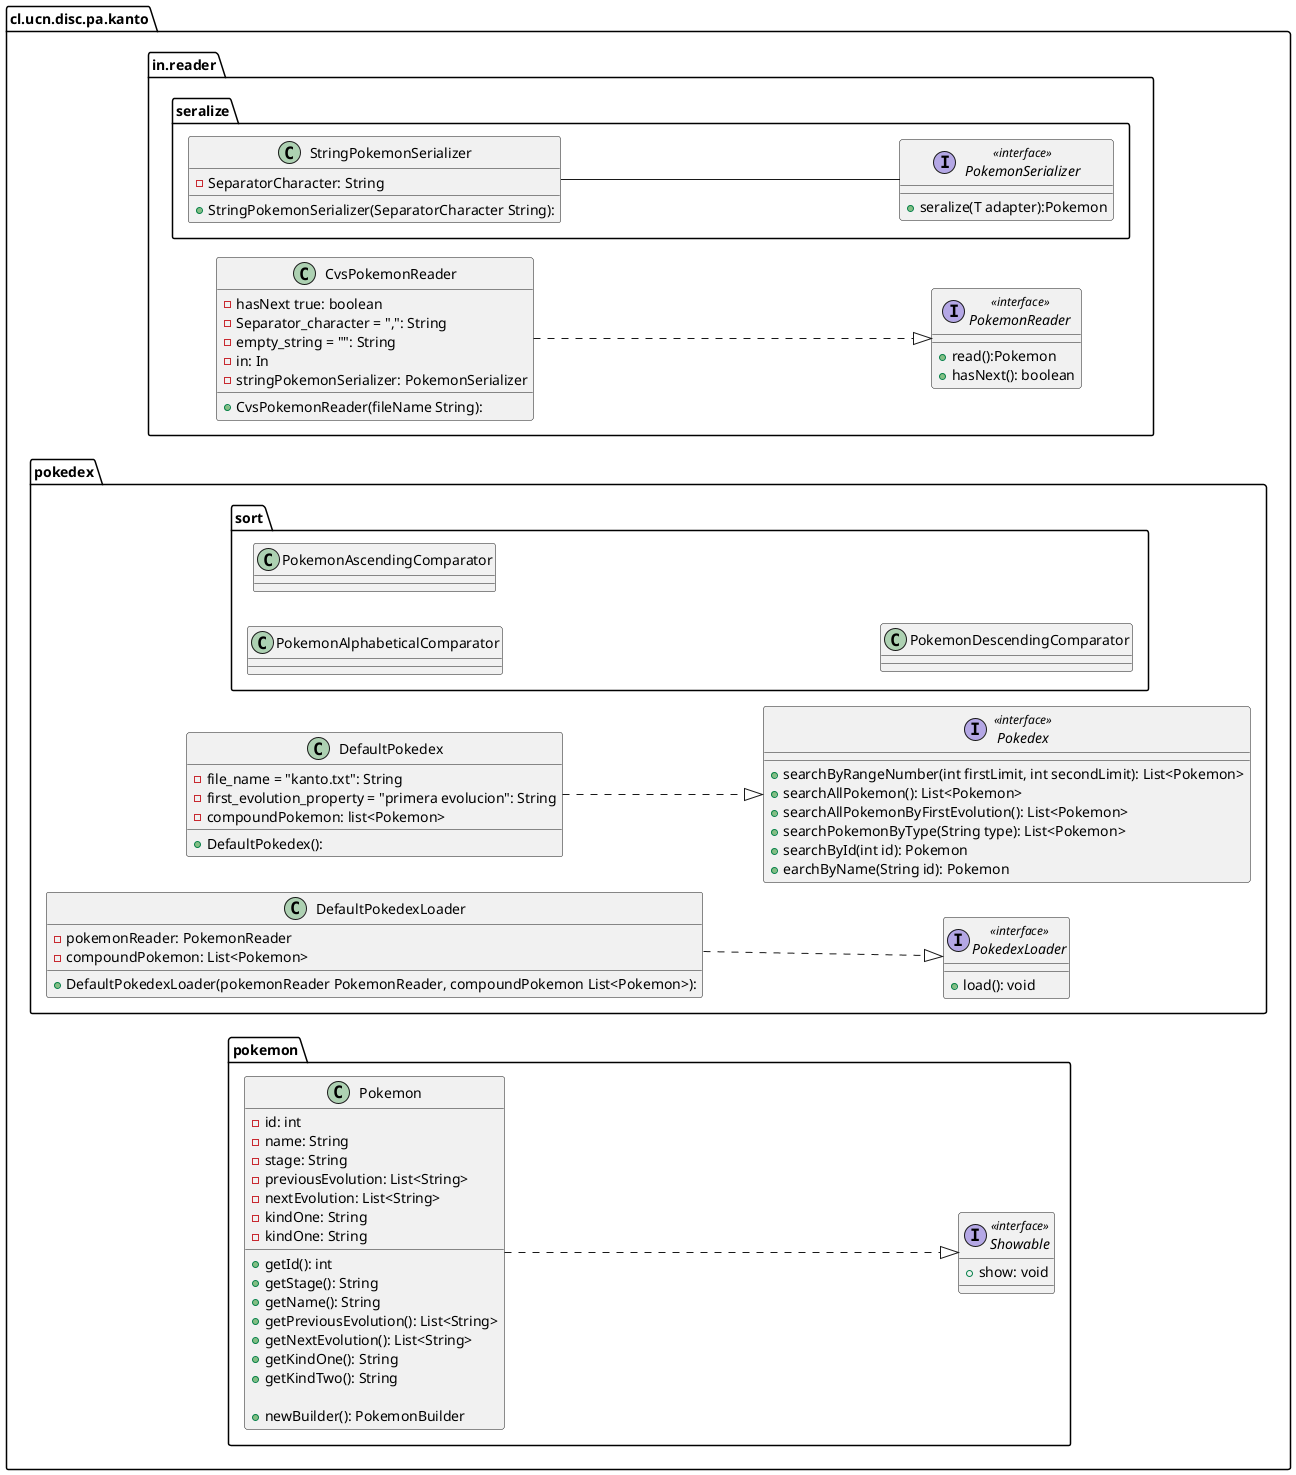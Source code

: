 @startuml

left to right direction
set namespaceSeparator none
package cl.ucn.disc.pa.kanto {

    package in.reader {

        interface PokemonReader <<interface>> {
            +read():Pokemon
            +hasNext(): boolean
        }
        class CvsPokemonReader {
            -hasNext true: boolean
            -Separator_character = ",": String
            -empty_string = "": String
            -in: In
            -stringPokemonSerializer: PokemonSerializer

            +CvsPokemonReader(fileName String):
        }


        package seralize {
            class StringPokemonSerializer {
                -SeparatorCharacter: String

                +StringPokemonSerializer(SeparatorCharacter String):
            }
            interface PokemonSerializer <<interface>> {
                +seralize(T adapter):Pokemon
            }
        }

    }





    package pokedex {
        class DefaultPokedex {
            -file_name = "kanto.txt": String
            -first_evolution_property = "primera evolucion": String
            -compoundPokemon: list<Pokemon>

            +DefaultPokedex():

        }
        class DefaultPokedexLoader {
            -pokemonReader: PokemonReader
            -compoundPokemon: List<Pokemon>

            +DefaultPokedexLoader(pokemonReader PokemonReader, compoundPokemon List<Pokemon>):

        }
        interface Pokedex <<interface>>{
            +searchByRangeNumber(int firstLimit, int secondLimit): List<Pokemon>
            +searchAllPokemon(): List<Pokemon>
            +searchAllPokemonByFirstEvolution(): List<Pokemon>
            +searchPokemonByType(String type): List<Pokemon>
            +searchById(int id): Pokemon
            +earchByName(String id): Pokemon

        }
        interface PokedexLoader <<interface>> {
            +load(): void
        }

        package sort {
            class PokemonAlphabeticalComparator {
            }
            class PokemonAscendingComparator {
            }
            class PokemonDescendingComparator {
            }

        }

    }




    package pokemon {
        class Pokemon {
            -id: int
            -name: String
            -stage: String
            -previousEvolution: List<String>
            -nextEvolution: List<String>
            -kindOne: String
            -kindOne: String

            +getId(): int
            +getStage(): String
            +getName(): String
            +getPreviousEvolution(): List<String>
            +getNextEvolution(): List<String>
            +getKindOne(): String
            +getKindTwo(): String

            +newBuilder(): PokemonBuilder


        }
        interface Showable <<interface>> {
            +show: void
        }
    }

}

StringPokemonSerializer -- PokemonSerializer
CvsPokemonReader ..|> PokemonReader



DefaultPokedex ..|> Pokedex
DefaultPokedexLoader ..|> PokedexLoader

Pokemon ..|> Showable
@enduml